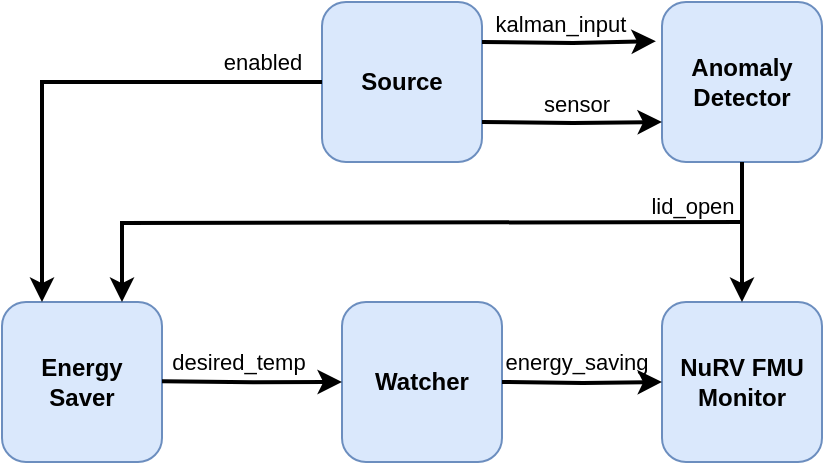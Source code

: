 <mxfile scale="1" border="0" version="24.4.13" type="device">
  <diagram id="8EQzUacQ83A3gNUO15Qi" name="Page-1">
    <mxGraphModel dx="954" dy="835" grid="1" gridSize="10" guides="1" tooltips="1" connect="1" arrows="1" fold="1" page="1" pageScale="1" pageWidth="850" pageHeight="1100" math="0" shadow="0">
      <root>
        <mxCell id="0" />
        <mxCell id="1" parent="0" />
        <mxCell id="Odf6lYuzHxfDpy_GC4Sh-1" value="Source" style="rounded=1;whiteSpace=wrap;html=1;fillColor=#dae8fc;strokeColor=#6c8ebf;fontStyle=1" parent="1" vertex="1">
          <mxGeometry x="240" y="90" width="80" height="80" as="geometry" />
        </mxCell>
        <mxCell id="Vt3vUqu52ADbRYnCLwi4-1" value="Anomaly&lt;br&gt;Detector" style="rounded=1;whiteSpace=wrap;html=1;fillColor=#dae8fc;strokeColor=#6c8ebf;fontStyle=1" parent="1" vertex="1">
          <mxGeometry x="410" y="90" width="80" height="80" as="geometry" />
        </mxCell>
        <mxCell id="9URCxifi-iwEvtOvx6r6-1" style="edgeStyle=orthogonalEdgeStyle;rounded=0;orthogonalLoop=1;jettySize=auto;html=1;exitX=0.997;exitY=0.169;exitDx=0;exitDy=0;exitPerimeter=0;strokeWidth=2;entryX=-0.038;entryY=0.245;entryDx=0;entryDy=0;entryPerimeter=0;" parent="1" target="Vt3vUqu52ADbRYnCLwi4-1" edge="1">
          <mxGeometry relative="1" as="geometry">
            <mxPoint x="320" y="110" as="sourcePoint" />
            <mxPoint x="400" y="110" as="targetPoint" />
          </mxGeometry>
        </mxCell>
        <mxCell id="9URCxifi-iwEvtOvx6r6-2" value="kalman_input" style="edgeLabel;html=1;align=center;verticalAlign=middle;resizable=0;points=[];" parent="9URCxifi-iwEvtOvx6r6-1" vertex="1" connectable="0">
          <mxGeometry x="-0.371" y="1" relative="1" as="geometry">
            <mxPoint x="11" y="-9" as="offset" />
          </mxGeometry>
        </mxCell>
        <mxCell id="117mTvoEQsRcgFNgAkhz-1" style="edgeStyle=orthogonalEdgeStyle;rounded=0;orthogonalLoop=1;jettySize=auto;html=1;exitX=1;exitY=0.5;exitDx=0;exitDy=0;strokeWidth=2;entryX=0;entryY=0.75;entryDx=0;entryDy=0;" parent="1" target="Vt3vUqu52ADbRYnCLwi4-1" edge="1">
          <mxGeometry relative="1" as="geometry">
            <mxPoint x="320" y="150" as="sourcePoint" />
            <mxPoint x="400" y="150" as="targetPoint" />
          </mxGeometry>
        </mxCell>
        <mxCell id="117mTvoEQsRcgFNgAkhz-2" value="sensor" style="edgeLabel;html=1;align=center;verticalAlign=middle;resizable=0;points=[];" parent="117mTvoEQsRcgFNgAkhz-1" vertex="1" connectable="0">
          <mxGeometry x="-0.216" relative="1" as="geometry">
            <mxPoint x="11" y="-10" as="offset" />
          </mxGeometry>
        </mxCell>
        <mxCell id="mQUs_qlhMOvmOhSXWsWk-1" value="Energy&lt;br&gt;Saver" style="rounded=1;whiteSpace=wrap;html=1;fillColor=#dae8fc;strokeColor=#6c8ebf;fontStyle=1" parent="1" vertex="1">
          <mxGeometry x="80" y="240" width="80" height="80" as="geometry" />
        </mxCell>
        <mxCell id="mQUs_qlhMOvmOhSXWsWk-2" value="Watcher" style="rounded=1;whiteSpace=wrap;html=1;fillColor=#dae8fc;strokeColor=#6c8ebf;fontStyle=1" parent="1" vertex="1">
          <mxGeometry x="250" y="240" width="80" height="80" as="geometry" />
        </mxCell>
        <mxCell id="mQUs_qlhMOvmOhSXWsWk-3" value="NuRV FMU&lt;br&gt;Monitor" style="rounded=1;whiteSpace=wrap;html=1;fillColor=#dae8fc;strokeColor=#6c8ebf;fontStyle=1" parent="1" vertex="1">
          <mxGeometry x="410" y="240" width="80" height="80" as="geometry" />
        </mxCell>
        <mxCell id="tAa8qj3a_hVtDtogdJsx-2" style="edgeStyle=orthogonalEdgeStyle;rounded=0;orthogonalLoop=1;jettySize=auto;html=1;strokeWidth=2;entryX=0.5;entryY=0;entryDx=0;entryDy=0;exitX=0.5;exitY=1;exitDx=0;exitDy=0;" parent="1" source="Vt3vUqu52ADbRYnCLwi4-1" target="mQUs_qlhMOvmOhSXWsWk-3" edge="1">
          <mxGeometry relative="1" as="geometry">
            <mxPoint x="440" y="170" as="sourcePoint" />
            <mxPoint x="410" y="160" as="targetPoint" />
          </mxGeometry>
        </mxCell>
        <mxCell id="AjiQI_QRVM0-eRdZFOB4-1" style="edgeStyle=orthogonalEdgeStyle;rounded=0;orthogonalLoop=1;jettySize=auto;html=1;exitX=1;exitY=0.75;exitDx=0;exitDy=0;strokeWidth=2;entryX=0;entryY=0.5;entryDx=0;entryDy=0;" parent="1" target="mQUs_qlhMOvmOhSXWsWk-2" edge="1">
          <mxGeometry relative="1" as="geometry">
            <mxPoint x="160" y="279.58" as="sourcePoint" />
            <mxPoint x="240" y="280" as="targetPoint" />
          </mxGeometry>
        </mxCell>
        <mxCell id="Ipw9J5l7n0RwVAwfoDxG-1" value="desired_temp" style="edgeLabel;html=1;align=center;verticalAlign=middle;resizable=0;points=[];labelBackgroundColor=none;" parent="AjiQI_QRVM0-eRdZFOB4-1" vertex="1" connectable="0">
          <mxGeometry x="-0.213" y="1" relative="1" as="geometry">
            <mxPoint x="2" y="-9" as="offset" />
          </mxGeometry>
        </mxCell>
        <mxCell id="HUmJcaOnhH88uuS7sDHu-3" style="edgeStyle=orthogonalEdgeStyle;rounded=0;orthogonalLoop=1;jettySize=auto;html=1;strokeWidth=2;entryX=0;entryY=0.5;entryDx=0;entryDy=0;" parent="1" target="mQUs_qlhMOvmOhSXWsWk-3" edge="1">
          <mxGeometry relative="1" as="geometry">
            <mxPoint x="330" y="280" as="sourcePoint" />
            <mxPoint x="400" y="279.96" as="targetPoint" />
          </mxGeometry>
        </mxCell>
        <mxCell id="K-Dqwbl-AdBZ6QWuZvyD-2" value="&lt;font style=&quot;font-size: 11px;&quot;&gt;lid_open&lt;/font&gt;" style="text;html=1;align=center;verticalAlign=middle;resizable=0;points=[];autosize=1;strokeColor=none;fillColor=none;" parent="1" vertex="1">
          <mxGeometry x="390" y="177" width="70" height="30" as="geometry" />
        </mxCell>
        <mxCell id="GwvYxzMn2de8pRp1KFFC-1" style="edgeStyle=orthogonalEdgeStyle;rounded=0;orthogonalLoop=1;jettySize=auto;html=1;exitX=0;exitY=0.5;exitDx=0;exitDy=0;strokeWidth=2;entryX=0.25;entryY=0;entryDx=0;entryDy=0;" parent="1" source="Odf6lYuzHxfDpy_GC4Sh-1" target="mQUs_qlhMOvmOhSXWsWk-1" edge="1">
          <mxGeometry relative="1" as="geometry">
            <mxPoint x="330" y="160" as="sourcePoint" />
            <mxPoint x="410" y="160" as="targetPoint" />
          </mxGeometry>
        </mxCell>
        <mxCell id="GwvYxzMn2de8pRp1KFFC-2" value="enabled" style="edgeLabel;html=1;align=center;verticalAlign=middle;resizable=0;points=[];" parent="GwvYxzMn2de8pRp1KFFC-1" vertex="1" connectable="0">
          <mxGeometry x="-0.216" relative="1" as="geometry">
            <mxPoint x="68" y="-10" as="offset" />
          </mxGeometry>
        </mxCell>
        <mxCell id="h6LsU8X608lStCy9m6sG-1" value="energy_saving" style="edgeLabel;html=1;align=center;verticalAlign=middle;resizable=0;points=[];labelBackgroundColor=none;" parent="1" vertex="1" connectable="0">
          <mxGeometry x="366.997" y="270.004" as="geometry" />
        </mxCell>
        <mxCell id="zozNprEKY6ORUlSqHdye-1" style="edgeStyle=orthogonalEdgeStyle;rounded=0;orthogonalLoop=1;jettySize=auto;html=1;strokeWidth=2;entryX=0.75;entryY=0;entryDx=0;entryDy=0;" parent="1" target="mQUs_qlhMOvmOhSXWsWk-1" edge="1">
          <mxGeometry relative="1" as="geometry">
            <mxPoint x="450" y="200" as="sourcePoint" />
            <mxPoint x="460" y="250" as="targetPoint" />
          </mxGeometry>
        </mxCell>
      </root>
    </mxGraphModel>
  </diagram>
</mxfile>
